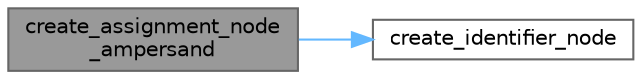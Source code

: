 digraph "create_assignment_node_ampersand"
{
 // LATEX_PDF_SIZE
  bgcolor="transparent";
  edge [fontname=Helvetica,fontsize=10,labelfontname=Helvetica,labelfontsize=10];
  node [fontname=Helvetica,fontsize=10,shape=box,height=0.2,width=0.4];
  rankdir="LR";
  Node1 [id="Node000001",label="create_assignment_node\l_ampersand",height=0.2,width=0.4,color="gray40", fillcolor="grey60", style="filled", fontcolor="black",tooltip=" "];
  Node1 -> Node2 [id="edge1_Node000001_Node000002",color="steelblue1",style="solid",tooltip=" "];
  Node2 [id="Node000002",label="create_identifier_node",height=0.2,width=0.4,color="grey40", fillcolor="white", style="filled",URL="$node_8c.html#a89ffafae35eda27ae402f98ff3ee7e0d",tooltip=" "];
}

